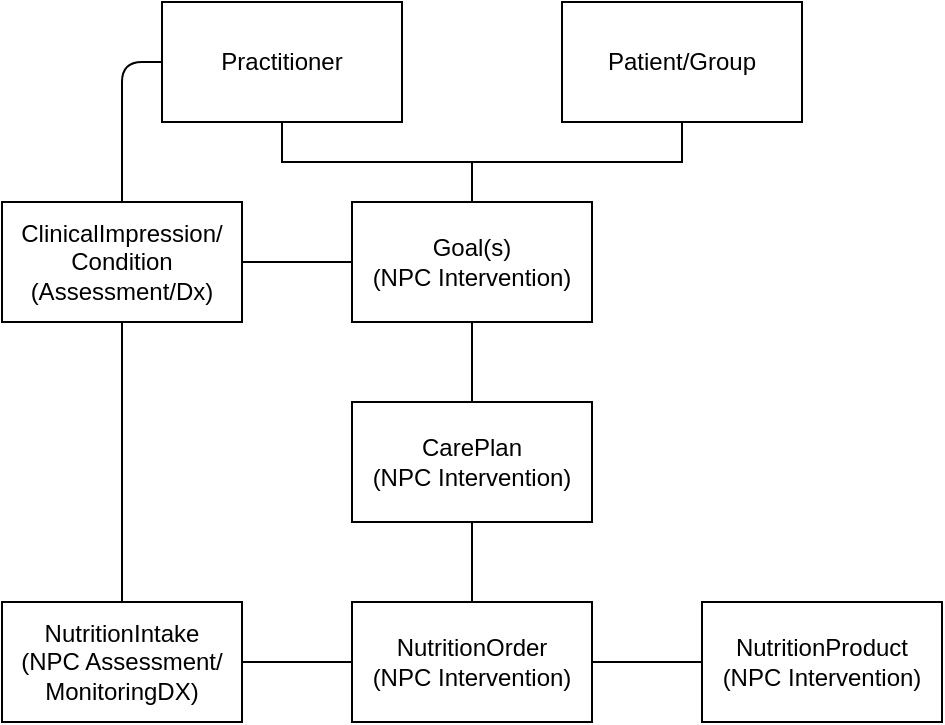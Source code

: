 <mxfile version="26.1.1">
  <diagram name="Page-1" id="qU7yf2vjBRUqdZi0QlT7">
    <mxGraphModel grid="1" page="1" gridSize="10" guides="1" tooltips="1" connect="1" arrows="1" fold="1" pageScale="1" pageWidth="850" pageHeight="1100" math="0" shadow="0">
      <root>
        <mxCell id="0" />
        <mxCell id="1" parent="0" />
        <mxCell id="ZlnrbJBH5tZuXvmFxJx_-9" style="edgeStyle=orthogonalEdgeStyle;rounded=0;orthogonalLoop=1;jettySize=auto;html=1;endArrow=none;startFill=0;curved=0;" edge="1" parent="1" source="ZlnrbJBH5tZuXvmFxJx_-1" target="ZlnrbJBH5tZuXvmFxJx_-5">
          <mxGeometry relative="1" as="geometry" />
        </mxCell>
        <mxCell id="ZlnrbJBH5tZuXvmFxJx_-1" value="Patient/Group" style="rounded=0;whiteSpace=wrap;html=1;" vertex="1" parent="1">
          <mxGeometry x="470" y="400" width="120" height="60" as="geometry" />
        </mxCell>
        <mxCell id="ZlnrbJBH5tZuXvmFxJx_-8" style="edgeStyle=orthogonalEdgeStyle;rounded=0;orthogonalLoop=1;jettySize=auto;html=1;endArrow=none;startFill=0;curved=0;" edge="1" parent="1" source="ZlnrbJBH5tZuXvmFxJx_-2" target="ZlnrbJBH5tZuXvmFxJx_-5">
          <mxGeometry relative="1" as="geometry" />
        </mxCell>
        <mxCell id="ZlnrbJBH5tZuXvmFxJx_-2" value="Practitioner" style="rounded=0;whiteSpace=wrap;html=1;" vertex="1" parent="1">
          <mxGeometry x="270" y="400" width="120" height="60" as="geometry" />
        </mxCell>
        <mxCell id="ZlnrbJBH5tZuXvmFxJx_-10" style="edgeStyle=orthogonalEdgeStyle;rounded=0;orthogonalLoop=1;jettySize=auto;html=1;entryX=0;entryY=0.5;entryDx=0;entryDy=0;endArrow=none;startFill=0;" edge="1" parent="1" source="ZlnrbJBH5tZuXvmFxJx_-3" target="ZlnrbJBH5tZuXvmFxJx_-5">
          <mxGeometry relative="1" as="geometry" />
        </mxCell>
        <mxCell id="ZlnrbJBH5tZuXvmFxJx_-12" style="edgeStyle=orthogonalEdgeStyle;rounded=0;orthogonalLoop=1;jettySize=auto;html=1;endArrow=none;startFill=0;" edge="1" parent="1" source="ZlnrbJBH5tZuXvmFxJx_-3" target="ZlnrbJBH5tZuXvmFxJx_-6">
          <mxGeometry relative="1" as="geometry" />
        </mxCell>
        <mxCell id="ZlnrbJBH5tZuXvmFxJx_-3" value="ClinicalImpression/&lt;div&gt;Condition (Assessment/Dx)&lt;/div&gt;" style="rounded=0;whiteSpace=wrap;html=1;" vertex="1" parent="1">
          <mxGeometry x="190" y="500" width="120" height="60" as="geometry" />
        </mxCell>
        <mxCell id="ZlnrbJBH5tZuXvmFxJx_-4" style="edgeStyle=orthogonalEdgeStyle;rounded=1;orthogonalLoop=1;jettySize=auto;html=1;entryX=0.5;entryY=0;entryDx=0;entryDy=0;exitX=0;exitY=0.5;exitDx=0;exitDy=0;endArrow=none;startFill=0;curved=0;" edge="1" parent="1" source="ZlnrbJBH5tZuXvmFxJx_-2" target="ZlnrbJBH5tZuXvmFxJx_-3">
          <mxGeometry relative="1" as="geometry" />
        </mxCell>
        <mxCell id="ZlnrbJBH5tZuXvmFxJx_-11" style="edgeStyle=orthogonalEdgeStyle;rounded=0;orthogonalLoop=1;jettySize=auto;html=1;entryX=0.5;entryY=0;entryDx=0;entryDy=0;endArrow=none;startFill=0;" edge="1" parent="1" source="ZlnrbJBH5tZuXvmFxJx_-5" target="ZlnrbJBH5tZuXvmFxJx_-7">
          <mxGeometry relative="1" as="geometry" />
        </mxCell>
        <mxCell id="ZlnrbJBH5tZuXvmFxJx_-5" value="Goal(s)&lt;div&gt;(NPC Intervention)&lt;/div&gt;" style="rounded=0;whiteSpace=wrap;html=1;" vertex="1" parent="1">
          <mxGeometry x="365" y="500" width="120" height="60" as="geometry" />
        </mxCell>
        <mxCell id="ZlnrbJBH5tZuXvmFxJx_-14" style="edgeStyle=orthogonalEdgeStyle;rounded=0;orthogonalLoop=1;jettySize=auto;html=1;entryX=0;entryY=0.5;entryDx=0;entryDy=0;endArrow=none;startFill=0;" edge="1" parent="1" source="ZlnrbJBH5tZuXvmFxJx_-6" target="ZlnrbJBH5tZuXvmFxJx_-13">
          <mxGeometry relative="1" as="geometry" />
        </mxCell>
        <mxCell id="ZlnrbJBH5tZuXvmFxJx_-6" value="&lt;div&gt;NutritionIntake&lt;/div&gt;&lt;div&gt;(NPC Assessment/&lt;/div&gt;&lt;div&gt;MonitoringDX)&lt;/div&gt;" style="rounded=0;whiteSpace=wrap;html=1;" vertex="1" parent="1">
          <mxGeometry x="190" y="700" width="120" height="60" as="geometry" />
        </mxCell>
        <mxCell id="ZlnrbJBH5tZuXvmFxJx_-15" style="edgeStyle=orthogonalEdgeStyle;rounded=0;orthogonalLoop=1;jettySize=auto;html=1;entryX=0.5;entryY=0;entryDx=0;entryDy=0;endArrow=none;startFill=0;" edge="1" parent="1" source="ZlnrbJBH5tZuXvmFxJx_-7" target="ZlnrbJBH5tZuXvmFxJx_-13">
          <mxGeometry relative="1" as="geometry" />
        </mxCell>
        <mxCell id="ZlnrbJBH5tZuXvmFxJx_-7" value="CarePlan&lt;div&gt;(NPC Intervention)&lt;/div&gt;" style="rounded=0;whiteSpace=wrap;html=1;" vertex="1" parent="1">
          <mxGeometry x="365" y="600" width="120" height="60" as="geometry" />
        </mxCell>
        <mxCell id="ZlnrbJBH5tZuXvmFxJx_-17" style="edgeStyle=orthogonalEdgeStyle;rounded=0;orthogonalLoop=1;jettySize=auto;html=1;entryX=0;entryY=0.5;entryDx=0;entryDy=0;endArrow=none;startFill=0;" edge="1" parent="1" source="ZlnrbJBH5tZuXvmFxJx_-13" target="ZlnrbJBH5tZuXvmFxJx_-16">
          <mxGeometry relative="1" as="geometry" />
        </mxCell>
        <mxCell id="ZlnrbJBH5tZuXvmFxJx_-13" value="&lt;div&gt;NutritionOrder&lt;/div&gt;&lt;div&gt;(NPC Intervention)&lt;/div&gt;" style="rounded=0;whiteSpace=wrap;html=1;" vertex="1" parent="1">
          <mxGeometry x="365" y="700" width="120" height="60" as="geometry" />
        </mxCell>
        <mxCell id="ZlnrbJBH5tZuXvmFxJx_-16" value="NutritionProduct&lt;div&gt;(NPC Intervention)&lt;/div&gt;" style="rounded=0;whiteSpace=wrap;html=1;" vertex="1" parent="1">
          <mxGeometry x="540" y="700" width="120" height="60" as="geometry" />
        </mxCell>
      </root>
    </mxGraphModel>
  </diagram>
</mxfile>
